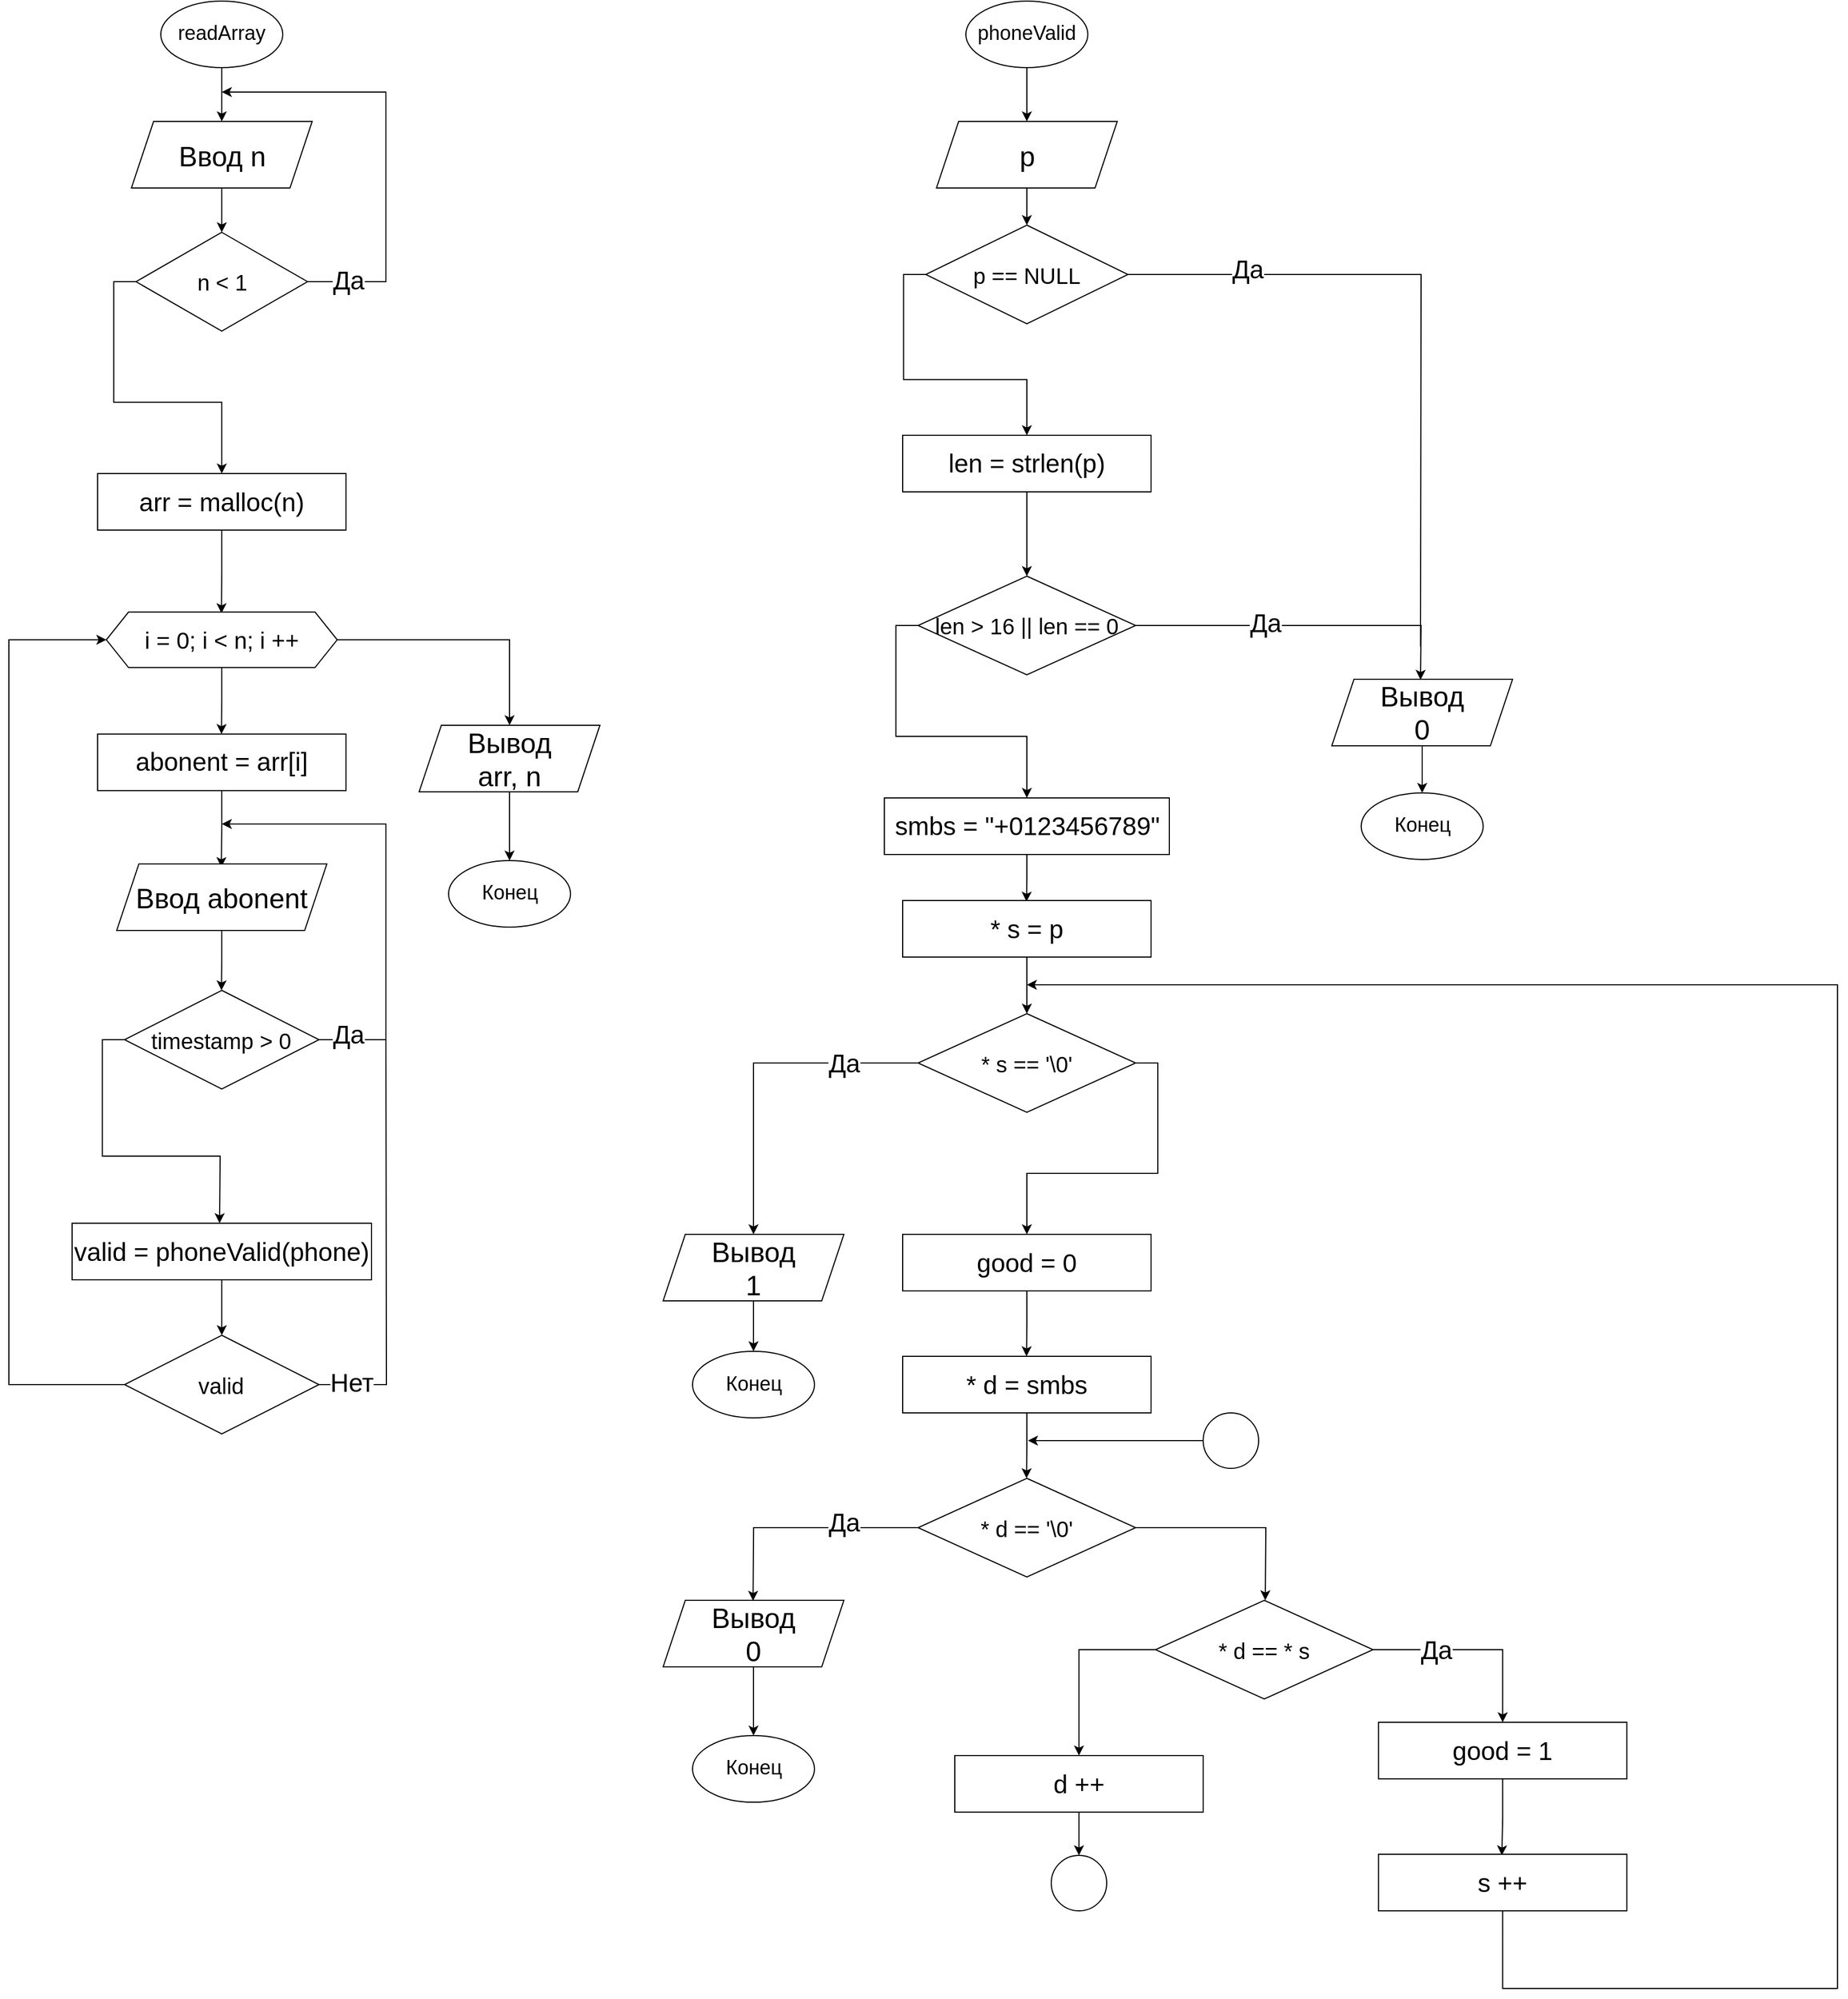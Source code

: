 <mxfile version="22.1.5" type="github">
  <diagram name="Страница — 1" id="KtLlMsvM-w9jwCRv2uWf">
    <mxGraphModel dx="-3225" dy="4074" grid="1" gridSize="10" guides="1" tooltips="1" connect="1" arrows="1" fold="1" page="1" pageScale="1" pageWidth="827" pageHeight="1169" math="0" shadow="0">
      <root>
        <mxCell id="0" />
        <mxCell id="1" parent="0" />
        <mxCell id="xaI0xEYAAuwE9o50J6xk-1" style="edgeStyle=orthogonalEdgeStyle;rounded=0;orthogonalLoop=1;jettySize=auto;html=1;exitX=0.5;exitY=1;exitDx=0;exitDy=0;entryX=0.5;entryY=0;entryDx=0;entryDy=0;" edge="1" parent="1" source="xaI0xEYAAuwE9o50J6xk-2" target="xaI0xEYAAuwE9o50J6xk-4">
          <mxGeometry relative="1" as="geometry" />
        </mxCell>
        <mxCell id="xaI0xEYAAuwE9o50J6xk-2" value="&lt;p style=&quot;line-height: 110%;&quot;&gt;&lt;span style=&quot;font-size: 18px;&quot;&gt;readArray&lt;/span&gt;&lt;/p&gt;" style="ellipse;whiteSpace=wrap;html=1;" vertex="1" parent="1">
          <mxGeometry x="9077" y="-482" width="110" height="60" as="geometry" />
        </mxCell>
        <mxCell id="xaI0xEYAAuwE9o50J6xk-3" style="edgeStyle=orthogonalEdgeStyle;rounded=0;orthogonalLoop=1;jettySize=auto;html=1;exitX=0.5;exitY=1;exitDx=0;exitDy=0;entryX=0.5;entryY=0;entryDx=0;entryDy=0;" edge="1" parent="1" source="xaI0xEYAAuwE9o50J6xk-4" target="xaI0xEYAAuwE9o50J6xk-7">
          <mxGeometry relative="1" as="geometry" />
        </mxCell>
        <mxCell id="xaI0xEYAAuwE9o50J6xk-4" value="&lt;span style=&quot;font-size: 25px;&quot;&gt;Ввод n&lt;br&gt;&lt;/span&gt;" style="shape=parallelogram;perimeter=parallelogramPerimeter;whiteSpace=wrap;html=1;fixedSize=1;" vertex="1" parent="1">
          <mxGeometry x="9050.5" y="-373.5" width="163" height="60" as="geometry" />
        </mxCell>
        <mxCell id="xaI0xEYAAuwE9o50J6xk-5" style="edgeStyle=orthogonalEdgeStyle;rounded=0;orthogonalLoop=1;jettySize=auto;html=1;exitX=1;exitY=0.5;exitDx=0;exitDy=0;" edge="1" parent="1" source="xaI0xEYAAuwE9o50J6xk-7">
          <mxGeometry relative="1" as="geometry">
            <mxPoint x="9132" y="-400" as="targetPoint" />
            <Array as="points">
              <mxPoint x="9280" y="-229" />
              <mxPoint x="9280" y="-400" />
            </Array>
          </mxGeometry>
        </mxCell>
        <mxCell id="xaI0xEYAAuwE9o50J6xk-6" style="edgeStyle=orthogonalEdgeStyle;rounded=0;orthogonalLoop=1;jettySize=auto;html=1;exitX=0;exitY=0.5;exitDx=0;exitDy=0;entryX=0.5;entryY=0;entryDx=0;entryDy=0;" edge="1" parent="1" source="xaI0xEYAAuwE9o50J6xk-7" target="xaI0xEYAAuwE9o50J6xk-10">
          <mxGeometry relative="1" as="geometry">
            <mxPoint x="9140" y="-60" as="targetPoint" />
          </mxGeometry>
        </mxCell>
        <mxCell id="xaI0xEYAAuwE9o50J6xk-7" value="&lt;span style=&quot;font-size: 20px;&quot;&gt;n &amp;lt; 1&lt;/span&gt;" style="rhombus;whiteSpace=wrap;html=1;" vertex="1" parent="1">
          <mxGeometry x="9054.65" y="-273.5" width="154.7" height="89" as="geometry" />
        </mxCell>
        <mxCell id="xaI0xEYAAuwE9o50J6xk-8" value="&lt;font style=&quot;font-size: 23px;&quot;&gt;Да&lt;/font&gt;" style="edgeLabel;html=1;align=center;verticalAlign=middle;resizable=0;points=[];" vertex="1" connectable="0" parent="1">
          <mxGeometry x="9246.001" y="-230.0" as="geometry" />
        </mxCell>
        <mxCell id="xaI0xEYAAuwE9o50J6xk-9" style="edgeStyle=orthogonalEdgeStyle;rounded=0;orthogonalLoop=1;jettySize=auto;html=1;exitX=0.5;exitY=1;exitDx=0;exitDy=0;" edge="1" parent="1" source="xaI0xEYAAuwE9o50J6xk-10">
          <mxGeometry relative="1" as="geometry">
            <mxPoint x="9131.714" y="70" as="targetPoint" />
          </mxGeometry>
        </mxCell>
        <mxCell id="xaI0xEYAAuwE9o50J6xk-10" value="&lt;span style=&quot;font-size: 23px;&quot;&gt;arr = malloc(n)&lt;/span&gt;" style="rounded=0;whiteSpace=wrap;html=1;fontSize=20;" vertex="1" parent="1">
          <mxGeometry x="9020" y="-56.0" width="224" height="51" as="geometry" />
        </mxCell>
        <mxCell id="xaI0xEYAAuwE9o50J6xk-11" style="edgeStyle=orthogonalEdgeStyle;rounded=0;orthogonalLoop=1;jettySize=auto;html=1;exitX=0.5;exitY=1;exitDx=0;exitDy=0;" edge="1" parent="1" source="xaI0xEYAAuwE9o50J6xk-13">
          <mxGeometry relative="1" as="geometry">
            <mxPoint x="9131.714" y="178.88" as="targetPoint" />
          </mxGeometry>
        </mxCell>
        <mxCell id="xaI0xEYAAuwE9o50J6xk-12" style="edgeStyle=orthogonalEdgeStyle;rounded=0;orthogonalLoop=1;jettySize=auto;html=1;exitX=1;exitY=0.5;exitDx=0;exitDy=0;entryX=0.5;entryY=0;entryDx=0;entryDy=0;" edge="1" parent="1" source="xaI0xEYAAuwE9o50J6xk-13" target="xaI0xEYAAuwE9o50J6xk-70">
          <mxGeometry relative="1" as="geometry">
            <mxPoint x="9370" y="179.88" as="targetPoint" />
          </mxGeometry>
        </mxCell>
        <mxCell id="xaI0xEYAAuwE9o50J6xk-13" value="&lt;font style=&quot;font-size: 21px;&quot;&gt;i = 0; i &amp;lt; n; i ++&lt;/font&gt;" style="shape=hexagon;perimeter=hexagonPerimeter2;whiteSpace=wrap;html=1;fixedSize=1;" vertex="1" parent="1">
          <mxGeometry x="9027.91" y="68.88" width="208.18" height="50" as="geometry" />
        </mxCell>
        <mxCell id="xaI0xEYAAuwE9o50J6xk-14" style="edgeStyle=orthogonalEdgeStyle;rounded=0;orthogonalLoop=1;jettySize=auto;html=1;exitX=0.5;exitY=1;exitDx=0;exitDy=0;" edge="1" parent="1" source="xaI0xEYAAuwE9o50J6xk-15">
          <mxGeometry relative="1" as="geometry">
            <mxPoint x="9131.579" y="298.88" as="targetPoint" />
          </mxGeometry>
        </mxCell>
        <mxCell id="xaI0xEYAAuwE9o50J6xk-15" value="&lt;span style=&quot;font-size: 23px;&quot;&gt;abonent = arr[i]&lt;/span&gt;" style="rounded=0;whiteSpace=wrap;html=1;fontSize=20;" vertex="1" parent="1">
          <mxGeometry x="9020" y="178.88" width="224" height="51" as="geometry" />
        </mxCell>
        <mxCell id="xaI0xEYAAuwE9o50J6xk-16" style="edgeStyle=orthogonalEdgeStyle;rounded=0;orthogonalLoop=1;jettySize=auto;html=1;entryX=0;entryY=0.5;entryDx=0;entryDy=0;exitX=0;exitY=0.5;exitDx=0;exitDy=0;" edge="1" parent="1" source="xaI0xEYAAuwE9o50J6xk-27" target="xaI0xEYAAuwE9o50J6xk-13">
          <mxGeometry relative="1" as="geometry">
            <Array as="points">
              <mxPoint x="8940" y="766" />
              <mxPoint x="8940" y="94" />
            </Array>
            <mxPoint x="8900" y="490" as="sourcePoint" />
          </mxGeometry>
        </mxCell>
        <mxCell id="xaI0xEYAAuwE9o50J6xk-17" style="edgeStyle=orthogonalEdgeStyle;rounded=0;orthogonalLoop=1;jettySize=auto;html=1;exitX=0.5;exitY=1;exitDx=0;exitDy=0;" edge="1" parent="1" source="xaI0xEYAAuwE9o50J6xk-18">
          <mxGeometry relative="1" as="geometry">
            <mxPoint x="9131.714" y="410" as="targetPoint" />
          </mxGeometry>
        </mxCell>
        <mxCell id="xaI0xEYAAuwE9o50J6xk-18" value="&lt;span style=&quot;font-size: 25px;&quot;&gt;Ввод abonent&lt;br&gt;&lt;/span&gt;" style="shape=parallelogram;perimeter=parallelogramPerimeter;whiteSpace=wrap;html=1;fixedSize=1;" vertex="1" parent="1">
          <mxGeometry x="9037.25" y="296" width="189.5" height="60" as="geometry" />
        </mxCell>
        <mxCell id="xaI0xEYAAuwE9o50J6xk-19" value="&lt;p style=&quot;line-height: 110%;&quot;&gt;&lt;span style=&quot;font-size: 18px;&quot;&gt;Конец&lt;/span&gt;&lt;/p&gt;" style="ellipse;whiteSpace=wrap;html=1;" vertex="1" parent="1">
          <mxGeometry x="9336.5" y="293" width="110" height="60" as="geometry" />
        </mxCell>
        <mxCell id="xaI0xEYAAuwE9o50J6xk-20" style="edgeStyle=orthogonalEdgeStyle;rounded=0;orthogonalLoop=1;jettySize=auto;html=1;exitX=1;exitY=0.5;exitDx=0;exitDy=0;" edge="1" parent="1" source="xaI0xEYAAuwE9o50J6xk-22">
          <mxGeometry relative="1" as="geometry">
            <mxPoint x="9132" y="260" as="targetPoint" />
            <Array as="points">
              <mxPoint x="9280" y="455" />
              <mxPoint x="9280" y="260" />
            </Array>
          </mxGeometry>
        </mxCell>
        <mxCell id="xaI0xEYAAuwE9o50J6xk-21" style="edgeStyle=orthogonalEdgeStyle;rounded=0;orthogonalLoop=1;jettySize=auto;html=1;exitX=0;exitY=0.5;exitDx=0;exitDy=0;" edge="1" parent="1" source="xaI0xEYAAuwE9o50J6xk-22">
          <mxGeometry relative="1" as="geometry">
            <mxPoint x="9130" y="620" as="targetPoint" />
          </mxGeometry>
        </mxCell>
        <mxCell id="xaI0xEYAAuwE9o50J6xk-22" value="&lt;span style=&quot;font-size: 20px;&quot;&gt;timestamp &amp;gt; 0&lt;/span&gt;" style="rhombus;whiteSpace=wrap;html=1;" vertex="1" parent="1">
          <mxGeometry x="9044.33" y="410" width="175.35" height="89" as="geometry" />
        </mxCell>
        <mxCell id="xaI0xEYAAuwE9o50J6xk-23" value="&lt;font style=&quot;font-size: 23px;&quot;&gt;Да&lt;/font&gt;" style="edgeLabel;html=1;align=center;verticalAlign=middle;resizable=0;points=[];" vertex="1" connectable="0" parent="1">
          <mxGeometry x="9246.001" y="450.0" as="geometry" />
        </mxCell>
        <mxCell id="xaI0xEYAAuwE9o50J6xk-24" style="edgeStyle=orthogonalEdgeStyle;rounded=0;orthogonalLoop=1;jettySize=auto;html=1;exitX=0.5;exitY=1;exitDx=0;exitDy=0;entryX=0.5;entryY=0;entryDx=0;entryDy=0;" edge="1" parent="1" source="xaI0xEYAAuwE9o50J6xk-25" target="xaI0xEYAAuwE9o50J6xk-27">
          <mxGeometry relative="1" as="geometry" />
        </mxCell>
        <mxCell id="xaI0xEYAAuwE9o50J6xk-25" value="&lt;span style=&quot;font-size: 23px;&quot;&gt;valid = phoneValid(phone)&lt;/span&gt;" style="rounded=0;whiteSpace=wrap;html=1;fontSize=20;" vertex="1" parent="1">
          <mxGeometry x="8997.01" y="620" width="269.99" height="51" as="geometry" />
        </mxCell>
        <mxCell id="xaI0xEYAAuwE9o50J6xk-26" style="edgeStyle=orthogonalEdgeStyle;rounded=0;orthogonalLoop=1;jettySize=auto;html=1;exitX=1;exitY=0.5;exitDx=0;exitDy=0;endArrow=none;endFill=0;" edge="1" parent="1" source="xaI0xEYAAuwE9o50J6xk-27">
          <mxGeometry relative="1" as="geometry">
            <mxPoint x="9280" y="450" as="targetPoint" />
          </mxGeometry>
        </mxCell>
        <mxCell id="xaI0xEYAAuwE9o50J6xk-27" value="&lt;span style=&quot;font-size: 20px;&quot;&gt;valid&lt;/span&gt;" style="rhombus;whiteSpace=wrap;html=1;" vertex="1" parent="1">
          <mxGeometry x="9044.32" y="721" width="175.35" height="89" as="geometry" />
        </mxCell>
        <mxCell id="xaI0xEYAAuwE9o50J6xk-28" value="&lt;span style=&quot;font-size: 23px;&quot;&gt;Нет&lt;/span&gt;" style="edgeLabel;html=1;align=center;verticalAlign=middle;resizable=0;points=[];" vertex="1" connectable="0" parent="1">
          <mxGeometry x="9246.001" y="765.0" as="geometry">
            <mxPoint x="3" y="-1" as="offset" />
          </mxGeometry>
        </mxCell>
        <mxCell id="xaI0xEYAAuwE9o50J6xk-29" style="edgeStyle=orthogonalEdgeStyle;rounded=0;orthogonalLoop=1;jettySize=auto;html=1;exitX=0.5;exitY=1;exitDx=0;exitDy=0;entryX=0.5;entryY=0;entryDx=0;entryDy=0;" edge="1" parent="1" source="xaI0xEYAAuwE9o50J6xk-30" target="xaI0xEYAAuwE9o50J6xk-32">
          <mxGeometry relative="1" as="geometry">
            <mxPoint x="9858" y="-362.5" as="targetPoint" />
          </mxGeometry>
        </mxCell>
        <mxCell id="xaI0xEYAAuwE9o50J6xk-30" value="&lt;p style=&quot;line-height: 110%;&quot;&gt;&lt;span style=&quot;font-size: 18px;&quot;&gt;phoneValid&lt;/span&gt;&lt;/p&gt;" style="ellipse;whiteSpace=wrap;html=1;" vertex="1" parent="1">
          <mxGeometry x="9803" y="-482" width="110" height="60" as="geometry" />
        </mxCell>
        <mxCell id="xaI0xEYAAuwE9o50J6xk-31" style="edgeStyle=orthogonalEdgeStyle;rounded=0;orthogonalLoop=1;jettySize=auto;html=1;exitX=0.5;exitY=1;exitDx=0;exitDy=0;entryX=0.5;entryY=0;entryDx=0;entryDy=0;" edge="1" parent="1" source="xaI0xEYAAuwE9o50J6xk-32" target="xaI0xEYAAuwE9o50J6xk-35">
          <mxGeometry relative="1" as="geometry" />
        </mxCell>
        <mxCell id="xaI0xEYAAuwE9o50J6xk-32" value="&lt;span style=&quot;font-size: 25px;&quot;&gt;p&lt;br&gt;&lt;/span&gt;" style="shape=parallelogram;perimeter=parallelogramPerimeter;whiteSpace=wrap;html=1;fixedSize=1;" vertex="1" parent="1">
          <mxGeometry x="9776.5" y="-373.5" width="163" height="60" as="geometry" />
        </mxCell>
        <mxCell id="xaI0xEYAAuwE9o50J6xk-33" style="edgeStyle=orthogonalEdgeStyle;rounded=0;orthogonalLoop=1;jettySize=auto;html=1;exitX=0;exitY=0.5;exitDx=0;exitDy=0;entryX=0.5;entryY=0;entryDx=0;entryDy=0;" edge="1" parent="1" source="xaI0xEYAAuwE9o50J6xk-35" target="xaI0xEYAAuwE9o50J6xk-40">
          <mxGeometry relative="1" as="geometry">
            <mxPoint x="9853" y="-60" as="targetPoint" />
          </mxGeometry>
        </mxCell>
        <mxCell id="xaI0xEYAAuwE9o50J6xk-34" style="edgeStyle=orthogonalEdgeStyle;rounded=0;orthogonalLoop=1;jettySize=auto;html=1;exitX=1;exitY=0.5;exitDx=0;exitDy=0;endArrow=none;endFill=0;" edge="1" parent="1" source="xaI0xEYAAuwE9o50J6xk-35">
          <mxGeometry relative="1" as="geometry">
            <mxPoint x="10213" y="100" as="targetPoint" />
          </mxGeometry>
        </mxCell>
        <mxCell id="xaI0xEYAAuwE9o50J6xk-35" value="&lt;span style=&quot;font-size: 20px;&quot;&gt;p == NULL&lt;/span&gt;" style="rhombus;whiteSpace=wrap;html=1;" vertex="1" parent="1">
          <mxGeometry x="9766.83" y="-280" width="182.35" height="89" as="geometry" />
        </mxCell>
        <mxCell id="xaI0xEYAAuwE9o50J6xk-36" style="edgeStyle=orthogonalEdgeStyle;rounded=0;orthogonalLoop=1;jettySize=auto;html=1;exitX=1;exitY=0.5;exitDx=0;exitDy=0;" edge="1" parent="1" source="xaI0xEYAAuwE9o50J6xk-38">
          <mxGeometry relative="1" as="geometry">
            <mxPoint x="10213" y="130" as="targetPoint" />
          </mxGeometry>
        </mxCell>
        <mxCell id="xaI0xEYAAuwE9o50J6xk-37" style="edgeStyle=orthogonalEdgeStyle;rounded=0;orthogonalLoop=1;jettySize=auto;html=1;exitX=0;exitY=0.5;exitDx=0;exitDy=0;entryX=0.5;entryY=0;entryDx=0;entryDy=0;" edge="1" parent="1" source="xaI0xEYAAuwE9o50J6xk-38" target="xaI0xEYAAuwE9o50J6xk-42">
          <mxGeometry relative="1" as="geometry">
            <mxPoint x="9853" y="240" as="targetPoint" />
          </mxGeometry>
        </mxCell>
        <mxCell id="xaI0xEYAAuwE9o50J6xk-38" value="&lt;span style=&quot;font-size: 20px;&quot;&gt;len &amp;gt; 16 || len == 0&lt;/span&gt;" style="rhombus;whiteSpace=wrap;html=1;" vertex="1" parent="1">
          <mxGeometry x="9759.91" y="36.5" width="196.18" height="89" as="geometry" />
        </mxCell>
        <mxCell id="xaI0xEYAAuwE9o50J6xk-39" style="edgeStyle=orthogonalEdgeStyle;rounded=0;orthogonalLoop=1;jettySize=auto;html=1;exitX=0.5;exitY=1;exitDx=0;exitDy=0;entryX=0.5;entryY=0;entryDx=0;entryDy=0;" edge="1" parent="1" source="xaI0xEYAAuwE9o50J6xk-40" target="xaI0xEYAAuwE9o50J6xk-38">
          <mxGeometry relative="1" as="geometry" />
        </mxCell>
        <mxCell id="xaI0xEYAAuwE9o50J6xk-40" value="&lt;span style=&quot;font-size: 23px;&quot;&gt;len = strlen(p)&lt;/span&gt;" style="rounded=0;whiteSpace=wrap;html=1;fontSize=20;" vertex="1" parent="1">
          <mxGeometry x="9746" y="-90.5" width="224" height="51" as="geometry" />
        </mxCell>
        <mxCell id="xaI0xEYAAuwE9o50J6xk-41" style="edgeStyle=orthogonalEdgeStyle;rounded=0;orthogonalLoop=1;jettySize=auto;html=1;exitX=0.5;exitY=1;exitDx=0;exitDy=0;" edge="1" parent="1" source="xaI0xEYAAuwE9o50J6xk-42">
          <mxGeometry relative="1" as="geometry">
            <mxPoint x="9857.706" y="330" as="targetPoint" />
          </mxGeometry>
        </mxCell>
        <mxCell id="xaI0xEYAAuwE9o50J6xk-42" value="&lt;span style=&quot;font-size: 23px;&quot;&gt;smbs = &quot;+0123456789&quot;&lt;/span&gt;" style="rounded=0;whiteSpace=wrap;html=1;fontSize=20;" vertex="1" parent="1">
          <mxGeometry x="9729.5" y="236.5" width="257" height="51" as="geometry" />
        </mxCell>
        <mxCell id="xaI0xEYAAuwE9o50J6xk-43" style="edgeStyle=orthogonalEdgeStyle;rounded=0;orthogonalLoop=1;jettySize=auto;html=1;exitX=0.5;exitY=1;exitDx=0;exitDy=0;entryX=0.5;entryY=0;entryDx=0;entryDy=0;" edge="1" parent="1" source="xaI0xEYAAuwE9o50J6xk-44" target="xaI0xEYAAuwE9o50J6xk-47">
          <mxGeometry relative="1" as="geometry" />
        </mxCell>
        <mxCell id="xaI0xEYAAuwE9o50J6xk-44" value="&lt;span style=&quot;font-size: 23px;&quot;&gt;* s = p&lt;/span&gt;" style="rounded=0;whiteSpace=wrap;html=1;fontSize=20;" vertex="1" parent="1">
          <mxGeometry x="9746" y="329.0" width="224" height="51" as="geometry" />
        </mxCell>
        <mxCell id="xaI0xEYAAuwE9o50J6xk-45" style="edgeStyle=orthogonalEdgeStyle;rounded=0;orthogonalLoop=1;jettySize=auto;html=1;exitX=1;exitY=0.5;exitDx=0;exitDy=0;entryX=0.5;entryY=0;entryDx=0;entryDy=0;" edge="1" parent="1" source="xaI0xEYAAuwE9o50J6xk-47" target="xaI0xEYAAuwE9o50J6xk-51">
          <mxGeometry relative="1" as="geometry">
            <mxPoint x="9853" y="630.0" as="targetPoint" />
          </mxGeometry>
        </mxCell>
        <mxCell id="xaI0xEYAAuwE9o50J6xk-46" style="edgeStyle=orthogonalEdgeStyle;rounded=0;orthogonalLoop=1;jettySize=auto;html=1;exitX=0;exitY=0.5;exitDx=0;exitDy=0;entryX=0.5;entryY=0;entryDx=0;entryDy=0;" edge="1" parent="1" source="xaI0xEYAAuwE9o50J6xk-47" target="xaI0xEYAAuwE9o50J6xk-81">
          <mxGeometry relative="1" as="geometry">
            <mxPoint x="9613" y="630" as="targetPoint" />
          </mxGeometry>
        </mxCell>
        <mxCell id="xaI0xEYAAuwE9o50J6xk-47" value="&lt;span style=&quot;font-size: 20px;&quot;&gt;* s == &#39;\0&#39;&lt;/span&gt;" style="rhombus;whiteSpace=wrap;html=1;" vertex="1" parent="1">
          <mxGeometry x="9759.91" y="431" width="196.18" height="89" as="geometry" />
        </mxCell>
        <mxCell id="xaI0xEYAAuwE9o50J6xk-48" value="&lt;font style=&quot;font-size: 23px;&quot;&gt;Да&lt;/font&gt;" style="edgeLabel;html=1;align=center;verticalAlign=middle;resizable=0;points=[];" vertex="1" connectable="0" parent="1">
          <mxGeometry x="10057.001" y="-240.0" as="geometry" />
        </mxCell>
        <mxCell id="xaI0xEYAAuwE9o50J6xk-49" value="&lt;font style=&quot;font-size: 23px;&quot;&gt;Да&lt;/font&gt;" style="edgeLabel;html=1;align=center;verticalAlign=middle;resizable=0;points=[];" vertex="1" connectable="0" parent="1">
          <mxGeometry x="10073.001" y="78.93" as="geometry" />
        </mxCell>
        <mxCell id="xaI0xEYAAuwE9o50J6xk-50" style="edgeStyle=orthogonalEdgeStyle;rounded=0;orthogonalLoop=1;jettySize=auto;html=1;exitX=0.5;exitY=1;exitDx=0;exitDy=0;" edge="1" parent="1" source="xaI0xEYAAuwE9o50J6xk-51">
          <mxGeometry relative="1" as="geometry">
            <mxPoint x="9857.706" y="740.0" as="targetPoint" />
          </mxGeometry>
        </mxCell>
        <mxCell id="xaI0xEYAAuwE9o50J6xk-51" value="&lt;span style=&quot;font-size: 23px;&quot;&gt;good = 0&lt;/span&gt;" style="rounded=0;whiteSpace=wrap;html=1;fontSize=20;" vertex="1" parent="1">
          <mxGeometry x="9746" y="630" width="224" height="51" as="geometry" />
        </mxCell>
        <mxCell id="xaI0xEYAAuwE9o50J6xk-52" style="edgeStyle=orthogonalEdgeStyle;rounded=0;orthogonalLoop=1;jettySize=auto;html=1;exitX=0.5;exitY=1;exitDx=0;exitDy=0;" edge="1" parent="1" source="xaI0xEYAAuwE9o50J6xk-53">
          <mxGeometry relative="1" as="geometry">
            <mxPoint x="9857.706" y="850.0" as="targetPoint" />
          </mxGeometry>
        </mxCell>
        <mxCell id="xaI0xEYAAuwE9o50J6xk-53" value="&lt;span style=&quot;font-size: 23px;&quot;&gt;* d = smbs&lt;/span&gt;" style="rounded=0;whiteSpace=wrap;html=1;fontSize=20;" vertex="1" parent="1">
          <mxGeometry x="9746" y="740" width="224" height="51" as="geometry" />
        </mxCell>
        <mxCell id="xaI0xEYAAuwE9o50J6xk-54" style="edgeStyle=orthogonalEdgeStyle;rounded=0;orthogonalLoop=1;jettySize=auto;html=1;exitX=1;exitY=0.5;exitDx=0;exitDy=0;entryX=0.5;entryY=0;entryDx=0;entryDy=0;" edge="1" parent="1" source="xaI0xEYAAuwE9o50J6xk-56">
          <mxGeometry relative="1" as="geometry">
            <mxPoint x="10073" y="960" as="targetPoint" />
          </mxGeometry>
        </mxCell>
        <mxCell id="xaI0xEYAAuwE9o50J6xk-55" style="edgeStyle=orthogonalEdgeStyle;rounded=0;orthogonalLoop=1;jettySize=auto;html=1;exitX=0;exitY=0.5;exitDx=0;exitDy=0;entryX=0.5;entryY=0;entryDx=0;entryDy=0;" edge="1" parent="1" source="xaI0xEYAAuwE9o50J6xk-56">
          <mxGeometry relative="1" as="geometry">
            <mxPoint x="9611.09" y="960.5" as="targetPoint" />
          </mxGeometry>
        </mxCell>
        <mxCell id="xaI0xEYAAuwE9o50J6xk-56" value="&lt;span style=&quot;font-size: 20px;&quot;&gt;* d == &#39;\0&#39;&lt;/span&gt;" style="rhombus;whiteSpace=wrap;html=1;" vertex="1" parent="1">
          <mxGeometry x="9759.91" y="850" width="196.18" height="89" as="geometry" />
        </mxCell>
        <mxCell id="xaI0xEYAAuwE9o50J6xk-57" style="edgeStyle=orthogonalEdgeStyle;rounded=0;orthogonalLoop=1;jettySize=auto;html=1;exitX=1;exitY=0.5;exitDx=0;exitDy=0;entryX=0.5;entryY=0;entryDx=0;entryDy=0;" edge="1" parent="1" source="xaI0xEYAAuwE9o50J6xk-59" target="xaI0xEYAAuwE9o50J6xk-61">
          <mxGeometry relative="1" as="geometry">
            <mxPoint x="10277.09" y="1050.0" as="targetPoint" />
          </mxGeometry>
        </mxCell>
        <mxCell id="xaI0xEYAAuwE9o50J6xk-58" style="edgeStyle=orthogonalEdgeStyle;rounded=0;orthogonalLoop=1;jettySize=auto;html=1;exitX=0;exitY=0.5;exitDx=0;exitDy=0;entryX=0.5;entryY=0;entryDx=0;entryDy=0;" edge="1" parent="1" source="xaI0xEYAAuwE9o50J6xk-59" target="xaI0xEYAAuwE9o50J6xk-64">
          <mxGeometry relative="1" as="geometry">
            <mxPoint x="9903" y="1100" as="targetPoint" />
          </mxGeometry>
        </mxCell>
        <mxCell id="xaI0xEYAAuwE9o50J6xk-59" value="&lt;span style=&quot;font-size: 20px;&quot;&gt;* d == * s&lt;/span&gt;" style="rhombus;whiteSpace=wrap;html=1;" vertex="1" parent="1">
          <mxGeometry x="9974" y="960" width="196.18" height="89" as="geometry" />
        </mxCell>
        <mxCell id="xaI0xEYAAuwE9o50J6xk-60" style="edgeStyle=orthogonalEdgeStyle;rounded=0;orthogonalLoop=1;jettySize=auto;html=1;exitX=0.5;exitY=1;exitDx=0;exitDy=0;" edge="1" parent="1" source="xaI0xEYAAuwE9o50J6xk-61">
          <mxGeometry relative="1" as="geometry">
            <mxPoint x="10286.333" y="1190" as="targetPoint" />
          </mxGeometry>
        </mxCell>
        <mxCell id="xaI0xEYAAuwE9o50J6xk-61" value="&lt;span style=&quot;font-size: 23px;&quot;&gt;good = 1&lt;/span&gt;" style="rounded=0;whiteSpace=wrap;html=1;fontSize=20;" vertex="1" parent="1">
          <mxGeometry x="10175.09" y="1070" width="224" height="51" as="geometry" />
        </mxCell>
        <mxCell id="xaI0xEYAAuwE9o50J6xk-62" value="&lt;font style=&quot;font-size: 23px;&quot;&gt;Да&lt;/font&gt;" style="edgeLabel;html=1;align=center;verticalAlign=middle;resizable=0;points=[];" vertex="1" connectable="0" parent="1">
          <mxGeometry x="10227.091" y="1005.0" as="geometry" />
        </mxCell>
        <mxCell id="xaI0xEYAAuwE9o50J6xk-63" style="edgeStyle=orthogonalEdgeStyle;rounded=0;orthogonalLoop=1;jettySize=auto;html=1;exitX=0.5;exitY=1;exitDx=0;exitDy=0;" edge="1" parent="1" source="xaI0xEYAAuwE9o50J6xk-64" target="xaI0xEYAAuwE9o50J6xk-65">
          <mxGeometry relative="1" as="geometry">
            <mxPoint x="9904.667" y="1200" as="targetPoint" />
          </mxGeometry>
        </mxCell>
        <mxCell id="xaI0xEYAAuwE9o50J6xk-64" value="&lt;span style=&quot;font-size: 23px;&quot;&gt;d ++&lt;/span&gt;" style="rounded=0;whiteSpace=wrap;html=1;fontSize=20;" vertex="1" parent="1">
          <mxGeometry x="9793" y="1100" width="224" height="51" as="geometry" />
        </mxCell>
        <mxCell id="xaI0xEYAAuwE9o50J6xk-65" value="" style="ellipse;whiteSpace=wrap;html=1;aspect=fixed;" vertex="1" parent="1">
          <mxGeometry x="9880" y="1190" width="50" height="50" as="geometry" />
        </mxCell>
        <mxCell id="xaI0xEYAAuwE9o50J6xk-66" style="edgeStyle=orthogonalEdgeStyle;rounded=0;orthogonalLoop=1;jettySize=auto;html=1;exitX=0;exitY=0.5;exitDx=0;exitDy=0;" edge="1" parent="1">
          <mxGeometry relative="1" as="geometry">
            <mxPoint x="9859" y="816" as="targetPoint" />
            <mxPoint x="10019.0" y="816" as="sourcePoint" />
          </mxGeometry>
        </mxCell>
        <mxCell id="xaI0xEYAAuwE9o50J6xk-67" value="" style="ellipse;whiteSpace=wrap;html=1;aspect=fixed;" vertex="1" parent="1">
          <mxGeometry x="10017" y="791" width="50" height="50" as="geometry" />
        </mxCell>
        <mxCell id="xaI0xEYAAuwE9o50J6xk-68" value="&lt;font style=&quot;font-size: 23px;&quot;&gt;Да&lt;/font&gt;" style="edgeLabel;html=1;align=center;verticalAlign=middle;resizable=0;points=[];" vertex="1" connectable="0" parent="1">
          <mxGeometry x="9693.001" y="890.0" as="geometry" />
        </mxCell>
        <mxCell id="xaI0xEYAAuwE9o50J6xk-69" style="edgeStyle=orthogonalEdgeStyle;rounded=0;orthogonalLoop=1;jettySize=auto;html=1;exitX=0.5;exitY=1;exitDx=0;exitDy=0;entryX=0.5;entryY=0;entryDx=0;entryDy=0;" edge="1" parent="1" source="xaI0xEYAAuwE9o50J6xk-70" target="xaI0xEYAAuwE9o50J6xk-19">
          <mxGeometry relative="1" as="geometry" />
        </mxCell>
        <mxCell id="xaI0xEYAAuwE9o50J6xk-70" value="&lt;span style=&quot;font-size: 25px;&quot;&gt;Вывод&lt;br&gt;arr, n&lt;br&gt;&lt;/span&gt;" style="shape=parallelogram;perimeter=parallelogramPerimeter;whiteSpace=wrap;html=1;fixedSize=1;" vertex="1" parent="1">
          <mxGeometry x="9310" y="170.95" width="163" height="60" as="geometry" />
        </mxCell>
        <mxCell id="xaI0xEYAAuwE9o50J6xk-71" value="&lt;p style=&quot;line-height: 110%;&quot;&gt;&lt;span style=&quot;font-size: 18px;&quot;&gt;Конец&lt;/span&gt;&lt;/p&gt;" style="ellipse;whiteSpace=wrap;html=1;" vertex="1" parent="1">
          <mxGeometry x="9556.5" y="1082.05" width="110" height="60" as="geometry" />
        </mxCell>
        <mxCell id="xaI0xEYAAuwE9o50J6xk-72" style="edgeStyle=orthogonalEdgeStyle;rounded=0;orthogonalLoop=1;jettySize=auto;html=1;exitX=0.5;exitY=1;exitDx=0;exitDy=0;entryX=0.5;entryY=0;entryDx=0;entryDy=0;" edge="1" parent="1" source="xaI0xEYAAuwE9o50J6xk-73" target="xaI0xEYAAuwE9o50J6xk-71">
          <mxGeometry relative="1" as="geometry" />
        </mxCell>
        <mxCell id="xaI0xEYAAuwE9o50J6xk-73" value="&lt;span style=&quot;font-size: 25px;&quot;&gt;Вывод&lt;br&gt;0&lt;br&gt;&lt;/span&gt;" style="shape=parallelogram;perimeter=parallelogramPerimeter;whiteSpace=wrap;html=1;fixedSize=1;" vertex="1" parent="1">
          <mxGeometry x="9530" y="960" width="163" height="60" as="geometry" />
        </mxCell>
        <mxCell id="xaI0xEYAAuwE9o50J6xk-74" style="edgeStyle=orthogonalEdgeStyle;rounded=0;orthogonalLoop=1;jettySize=auto;html=1;exitX=0.5;exitY=1;exitDx=0;exitDy=0;" edge="1" parent="1" source="xaI0xEYAAuwE9o50J6xk-75">
          <mxGeometry relative="1" as="geometry">
            <mxPoint x="9858" y="405" as="targetPoint" />
            <mxPoint x="10282.09" y="1235" as="sourcePoint" />
            <Array as="points">
              <mxPoint x="10287" y="1310" />
              <mxPoint x="10589" y="1310" />
              <mxPoint x="10589" y="405" />
            </Array>
          </mxGeometry>
        </mxCell>
        <mxCell id="xaI0xEYAAuwE9o50J6xk-75" value="&lt;span style=&quot;font-size: 23px;&quot;&gt;s ++&lt;/span&gt;" style="rounded=0;whiteSpace=wrap;html=1;fontSize=20;" vertex="1" parent="1">
          <mxGeometry x="10175.09" y="1189" width="224" height="51" as="geometry" />
        </mxCell>
        <mxCell id="xaI0xEYAAuwE9o50J6xk-76" value="&lt;p style=&quot;line-height: 110%;&quot;&gt;&lt;span style=&quot;font-size: 18px;&quot;&gt;Конец&lt;/span&gt;&lt;/p&gt;" style="ellipse;whiteSpace=wrap;html=1;" vertex="1" parent="1">
          <mxGeometry x="10159.5" y="232.0" width="110" height="60" as="geometry" />
        </mxCell>
        <mxCell id="xaI0xEYAAuwE9o50J6xk-77" style="edgeStyle=orthogonalEdgeStyle;rounded=0;orthogonalLoop=1;jettySize=auto;html=1;exitX=0.5;exitY=1;exitDx=0;exitDy=0;entryX=0.5;entryY=0;entryDx=0;entryDy=0;" edge="1" parent="1" source="xaI0xEYAAuwE9o50J6xk-78" target="xaI0xEYAAuwE9o50J6xk-76">
          <mxGeometry relative="1" as="geometry" />
        </mxCell>
        <mxCell id="xaI0xEYAAuwE9o50J6xk-78" value="&lt;span style=&quot;font-size: 25px;&quot;&gt;Вывод&lt;br&gt;0&lt;br&gt;&lt;/span&gt;" style="shape=parallelogram;perimeter=parallelogramPerimeter;whiteSpace=wrap;html=1;fixedSize=1;" vertex="1" parent="1">
          <mxGeometry x="10133" y="129.48" width="163" height="60" as="geometry" />
        </mxCell>
        <mxCell id="xaI0xEYAAuwE9o50J6xk-79" value="&lt;p style=&quot;line-height: 110%;&quot;&gt;&lt;span style=&quot;font-size: 18px;&quot;&gt;Конец&lt;/span&gt;&lt;/p&gt;" style="ellipse;whiteSpace=wrap;html=1;" vertex="1" parent="1">
          <mxGeometry x="9556.5" y="735.5" width="110" height="60" as="geometry" />
        </mxCell>
        <mxCell id="xaI0xEYAAuwE9o50J6xk-80" style="edgeStyle=orthogonalEdgeStyle;rounded=0;orthogonalLoop=1;jettySize=auto;html=1;exitX=0.5;exitY=1;exitDx=0;exitDy=0;entryX=0.5;entryY=0;entryDx=0;entryDy=0;" edge="1" parent="1" source="xaI0xEYAAuwE9o50J6xk-81" target="xaI0xEYAAuwE9o50J6xk-79">
          <mxGeometry relative="1" as="geometry" />
        </mxCell>
        <mxCell id="xaI0xEYAAuwE9o50J6xk-81" value="&lt;span style=&quot;font-size: 25px;&quot;&gt;Вывод&lt;br&gt;1&lt;br&gt;&lt;/span&gt;" style="shape=parallelogram;perimeter=parallelogramPerimeter;whiteSpace=wrap;html=1;fixedSize=1;" vertex="1" parent="1">
          <mxGeometry x="9530" y="630" width="163" height="60" as="geometry" />
        </mxCell>
        <mxCell id="xaI0xEYAAuwE9o50J6xk-82" value="&lt;font style=&quot;font-size: 23px;&quot;&gt;Да&lt;/font&gt;" style="edgeLabel;html=1;align=center;verticalAlign=middle;resizable=0;points=[];" vertex="1" connectable="0" parent="1">
          <mxGeometry x="9693.001" y="475.5" as="geometry" />
        </mxCell>
      </root>
    </mxGraphModel>
  </diagram>
</mxfile>
